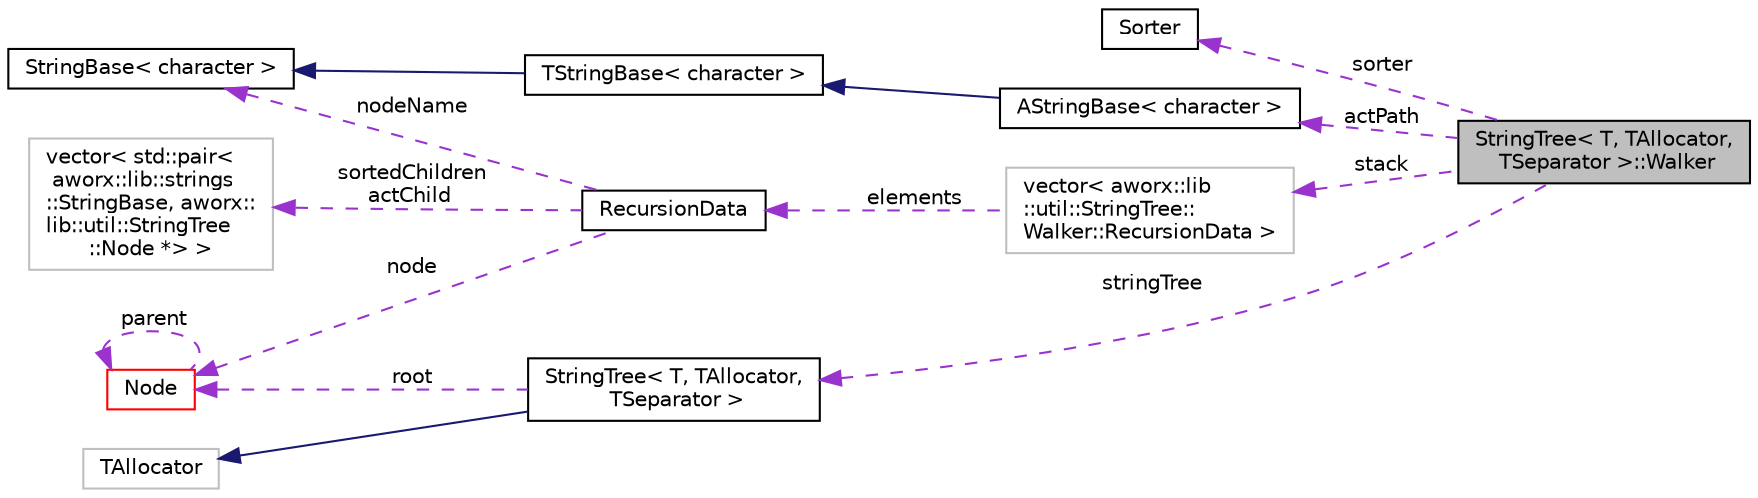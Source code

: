digraph "StringTree&lt; T, TAllocator, TSeparator &gt;::Walker"
{
  edge [fontname="Helvetica",fontsize="10",labelfontname="Helvetica",labelfontsize="10"];
  node [fontname="Helvetica",fontsize="10",shape=record];
  rankdir="LR";
  Node1 [label="StringTree\< T, TAllocator,\l TSeparator \>::Walker",height=0.2,width=0.4,color="black", fillcolor="grey75", style="filled", fontcolor="black"];
  Node2 -> Node1 [dir="back",color="darkorchid3",fontsize="10",style="dashed",label=" sorter" ,fontname="Helvetica"];
  Node2 [label="Sorter",height=0.2,width=0.4,color="black", fillcolor="white", style="filled",URL="$structaworx_1_1lib_1_1util_1_1StringTree_1_1Walker_1_1Sorter.html"];
  Node3 -> Node1 [dir="back",color="darkorchid3",fontsize="10",style="dashed",label=" actPath" ,fontname="Helvetica"];
  Node3 [label="AStringBase\< character \>",height=0.2,width=0.4,color="black", fillcolor="white", style="filled",URL="$classaworx_1_1lib_1_1strings_1_1AStringBase.html"];
  Node4 -> Node3 [dir="back",color="midnightblue",fontsize="10",style="solid",fontname="Helvetica"];
  Node4 [label="TStringBase\< character \>",height=0.2,width=0.4,color="black", fillcolor="white", style="filled",URL="$classaworx_1_1lib_1_1strings_1_1TStringBase.html"];
  Node5 -> Node4 [dir="back",color="midnightblue",fontsize="10",style="solid",fontname="Helvetica"];
  Node5 [label="StringBase\< character \>",height=0.2,width=0.4,color="black", fillcolor="white", style="filled",URL="$classaworx_1_1lib_1_1strings_1_1StringBase.html"];
  Node6 -> Node1 [dir="back",color="darkorchid3",fontsize="10",style="dashed",label=" stack" ,fontname="Helvetica"];
  Node6 [label="vector\< aworx::lib\l::util::StringTree::\lWalker::RecursionData \>",height=0.2,width=0.4,color="grey75", fillcolor="white", style="filled"];
  Node7 -> Node6 [dir="back",color="darkorchid3",fontsize="10",style="dashed",label=" elements" ,fontname="Helvetica"];
  Node7 [label="RecursionData",height=0.2,width=0.4,color="black", fillcolor="white", style="filled",URL="$structaworx_1_1lib_1_1util_1_1StringTree_1_1Walker_1_1RecursionData.html",tooltip="Protected, internal struct used to store the data of recursive iterations. "];
  Node5 -> Node7 [dir="back",color="darkorchid3",fontsize="10",style="dashed",label=" nodeName" ,fontname="Helvetica"];
  Node8 -> Node7 [dir="back",color="darkorchid3",fontsize="10",style="dashed",label=" node" ,fontname="Helvetica"];
  Node8 [label="Node",height=0.2,width=0.4,color="red", fillcolor="white", style="filled",URL="$classaworx_1_1lib_1_1util_1_1StringTree_1_1Node.html"];
  Node8 -> Node8 [dir="back",color="darkorchid3",fontsize="10",style="dashed",label=" parent" ,fontname="Helvetica"];
  Node10 -> Node7 [dir="back",color="darkorchid3",fontsize="10",style="dashed",label=" sortedChildren\nactChild" ,fontname="Helvetica"];
  Node10 [label="vector\< std::pair\<\l aworx::lib::strings\l::StringBase, aworx::\llib::util::StringTree\l::Node *\> \>",height=0.2,width=0.4,color="grey75", fillcolor="white", style="filled"];
  Node11 -> Node1 [dir="back",color="darkorchid3",fontsize="10",style="dashed",label=" stringTree" ,fontname="Helvetica"];
  Node11 [label="StringTree\< T, TAllocator,\l TSeparator \>",height=0.2,width=0.4,color="black", fillcolor="white", style="filled",URL="$classaworx_1_1lib_1_1util_1_1StringTree.html"];
  Node12 -> Node11 [dir="back",color="midnightblue",fontsize="10",style="solid",fontname="Helvetica"];
  Node12 [label="TAllocator",height=0.2,width=0.4,color="grey75", fillcolor="white", style="filled"];
  Node8 -> Node11 [dir="back",color="darkorchid3",fontsize="10",style="dashed",label=" root" ,fontname="Helvetica"];
}
